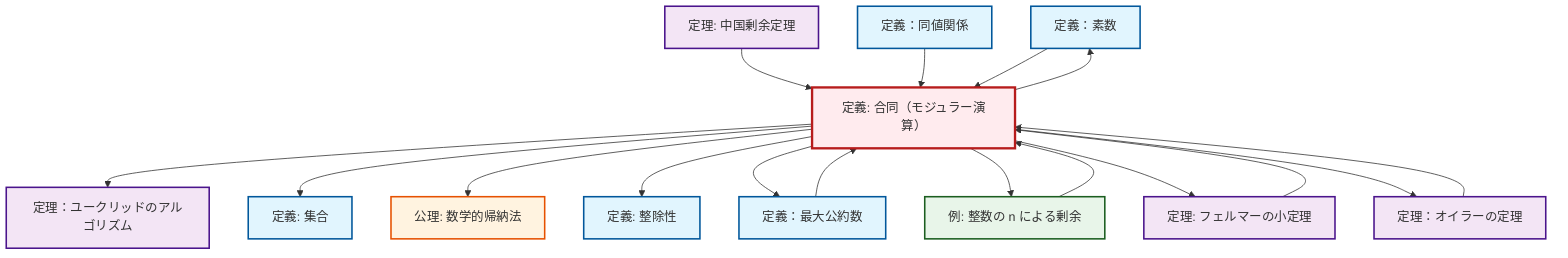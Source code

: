 graph TD
    classDef definition fill:#e1f5fe,stroke:#01579b,stroke-width:2px
    classDef theorem fill:#f3e5f5,stroke:#4a148c,stroke-width:2px
    classDef axiom fill:#fff3e0,stroke:#e65100,stroke-width:2px
    classDef example fill:#e8f5e9,stroke:#1b5e20,stroke-width:2px
    classDef current fill:#ffebee,stroke:#b71c1c,stroke-width:3px
    def-prime["定義：素数"]:::definition
    def-equivalence-relation["定義：同値関係"]:::definition
    thm-fermat-little["定理: フェルマーの小定理"]:::theorem
    def-congruence["定義: 合同（モジュラー演算）"]:::definition
    ex-quotient-integers-mod-n["例: 整数の n による剰余"]:::example
    ax-induction["公理: 数学的帰納法"]:::axiom
    def-gcd["定義：最大公約数"]:::definition
    thm-euler["定理：オイラーの定理"]:::theorem
    def-set["定義: 集合"]:::definition
    thm-chinese-remainder["定理: 中国剰余定理"]:::theorem
    thm-euclidean-algorithm["定理：ユークリッドのアルゴリズム"]:::theorem
    def-divisibility["定義: 整除性"]:::definition
    def-congruence --> thm-euclidean-algorithm
    thm-euler --> def-congruence
    def-congruence --> def-prime
    def-congruence --> def-set
    ex-quotient-integers-mod-n --> def-congruence
    def-congruence --> ax-induction
    def-congruence --> def-divisibility
    def-congruence --> def-gcd
    def-congruence --> ex-quotient-integers-mod-n
    def-congruence --> thm-fermat-little
    thm-chinese-remainder --> def-congruence
    thm-fermat-little --> def-congruence
    def-equivalence-relation --> def-congruence
    def-prime --> def-congruence
    def-gcd --> def-congruence
    def-congruence --> thm-euler
    class def-congruence current